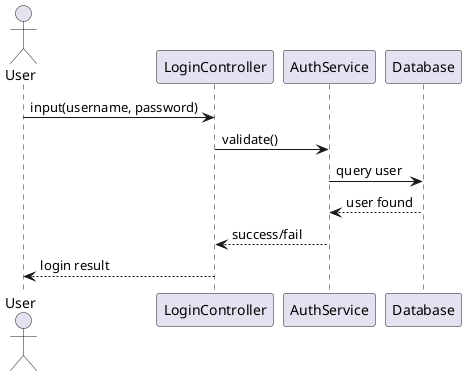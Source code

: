 @startuml
actor User
participant "LoginController" as LC
participant "AuthService" as AS
participant "Database" as DB

User -> LC : input(username, password)
LC -> AS : validate()
AS -> DB : query user
DB --> AS : user found
AS --> LC : success/fail
LC --> User : login result
@enduml
